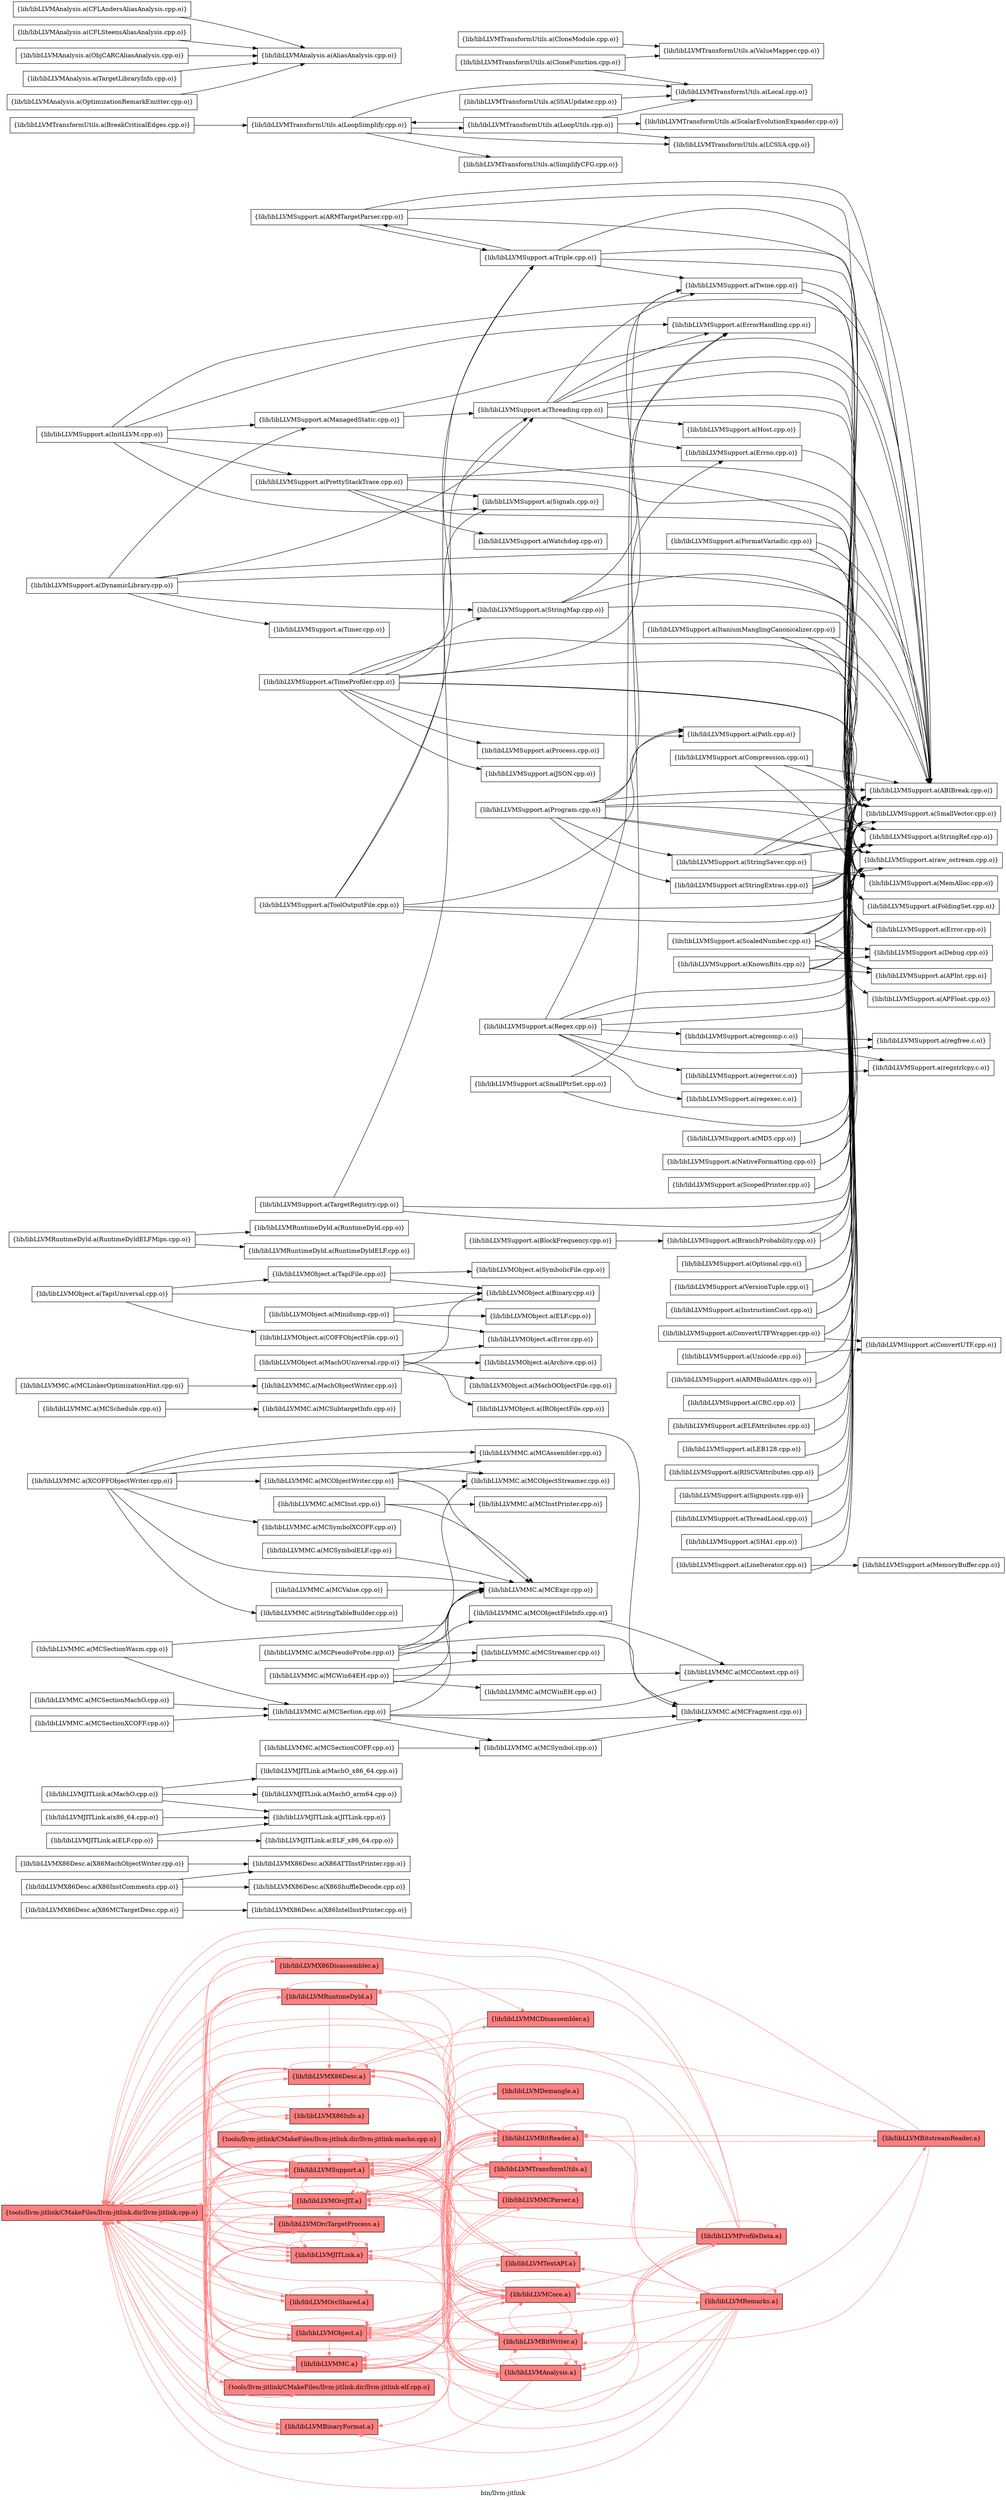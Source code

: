 digraph "bin/llvm-jitlink" {
	label="bin/llvm-jitlink";
	rankdir="LR"
	{ rank=same; Node0x55cfac1aba68;  }
	{ rank=same; Node0x55cfac1ac6e8; Node0x55cfac1acaf8; Node0x55cfac1ba108; Node0x55cfac1b5dd8; Node0x55cfac1b5928; Node0x55cfac1b67d8; Node0x55cfac1b71d8; Node0x55cfac1b6d28; Node0x55cfac1b7bd8; Node0x55cfac1aaed8; Node0x55cfac1a9ad8; Node0x55cfac1a9fd8; Node0x55cfac1a90d8; Node0x55cfac1a95d8;  }
	{ rank=same; Node0x55cfac1ab3d8; Node0x55cfac1b6ff8; Node0x55cfac1ba1f8; Node0x55cfac1b8a38; Node0x55cfac1b8f38; Node0x55cfac1b97f8; Node0x55cfac1b0158; Node0x55cfac1a71e8; Node0x55cfac1b9cf8;  }

	Node0x55cfac1aba68 [shape=record,shape=box,style=filled,fillcolor="1.000000 0.5 1",group=1,label="{tools/llvm-jitlink/CMakeFiles/llvm-jitlink.dir/llvm-jitlink.cpp.o}"];
	Node0x55cfac1aba68 -> Node0x55cfac1ac6e8[color="1.000000 0.5 1"];
	Node0x55cfac1aba68 -> Node0x55cfac1acaf8[color="1.000000 0.5 1"];
	Node0x55cfac1aba68 -> Node0x55cfac1ba108[color="1.000000 0.5 1"];
	Node0x55cfac1aba68 -> Node0x55cfac1b5dd8[color="1.000000 0.5 1"];
	Node0x55cfac1aba68 -> Node0x55cfac1b5928[color="1.000000 0.5 1"];
	Node0x55cfac1aba68 -> Node0x55cfac1b67d8[color="1.000000 0.5 1"];
	Node0x55cfac1aba68 -> Node0x55cfac1b71d8[color="1.000000 0.5 1"];
	Node0x55cfac1aba68 -> Node0x55cfac1b6d28[color="1.000000 0.5 1"];
	Node0x55cfac1aba68 -> Node0x55cfac1b7bd8[color="1.000000 0.5 1"];
	Node0x55cfac1aba68 -> Node0x55cfac1aaed8[color="1.000000 0.5 1"];
	Node0x55cfac1aba68 -> Node0x55cfac1a9ad8[color="1.000000 0.5 1"];
	Node0x55cfac1aba68 -> Node0x55cfac1a9fd8[color="1.000000 0.5 1"];
	Node0x55cfac1aba68 -> Node0x55cfac1a90d8[color="1.000000 0.5 1"];
	Node0x55cfac1aba68 -> Node0x55cfac1a95d8[color="1.000000 0.5 1"];
	Node0x55cfac1ac6e8 [shape=record,shape=box,style=filled,fillcolor="1.000000 0.5 1",group=1,label="{tools/llvm-jitlink/CMakeFiles/llvm-jitlink.dir/llvm-jitlink-elf.cpp.o}"];
	Node0x55cfac1ac6e8 -> Node0x55cfac1aba68[color="1.000000 0.5 1"];
	Node0x55cfac1ac6e8 -> Node0x55cfac1aaed8[color="1.000000 0.5 1"];
	Node0x55cfac1acaf8 [shape=record,shape=box,style=filled,fillcolor="1.000000 0.5 1",group=1,label="{tools/llvm-jitlink/CMakeFiles/llvm-jitlink.dir/llvm-jitlink-macho.cpp.o}"];
	Node0x55cfac1acaf8 -> Node0x55cfac1aba68[color="1.000000 0.5 1"];
	Node0x55cfac1acaf8 -> Node0x55cfac1ac6e8[color="1.000000 0.5 1"];
	Node0x55cfac1acaf8 -> Node0x55cfac1aaed8[color="1.000000 0.5 1"];
	Node0x55cfac1ba108 [shape=record,shape=box,style=filled,fillcolor="1.000000 0.5 1",group=1,label="{lib/libLLVMX86Desc.a}"];
	Node0x55cfac1ba108 -> Node0x55cfac1b5928[color="1.000000 0.5 1"];
	Node0x55cfac1ba108 -> Node0x55cfac1ba108[color="1.000000 0.5 1"];
	Node0x55cfac1ba108 -> Node0x55cfac1b6d28[color="1.000000 0.5 1"];
	Node0x55cfac1ba108 -> Node0x55cfac1aaed8[color="1.000000 0.5 1"];
	Node0x55cfac1ba108 -> Node0x55cfac1ab3d8[color="1.000000 0.5 1"];
	Node0x55cfac1ba108 -> Node0x55cfac1aba68[color="1.000000 0.5 1"];
	Node0x55cfac1ba108 -> Node0x55cfac1b67d8[color="1.000000 0.5 1"];
	Node0x55cfac1b5dd8 [shape=record,shape=box,style=filled,fillcolor="1.000000 0.5 1",group=1,label="{lib/libLLVMX86Disassembler.a}"];
	Node0x55cfac1b5dd8 -> Node0x55cfac1b5928[color="1.000000 0.5 1"];
	Node0x55cfac1b5dd8 -> Node0x55cfac1aaed8[color="1.000000 0.5 1"];
	Node0x55cfac1b5dd8 -> Node0x55cfac1ab3d8[color="1.000000 0.5 1"];
	Node0x55cfac1b5928 [shape=record,shape=box,style=filled,fillcolor="1.000000 0.5 1",group=1,label="{lib/libLLVMX86Info.a}"];
	Node0x55cfac1b5928 -> Node0x55cfac1aaed8[color="1.000000 0.5 1"];
	Node0x55cfac1b67d8 [shape=record,shape=box,style=filled,fillcolor="1.000000 0.5 1",group=1,label="{lib/libLLVMBinaryFormat.a}"];
	Node0x55cfac1b67d8 -> Node0x55cfac1aaed8[color="1.000000 0.5 1"];
	Node0x55cfac1b67d8 -> Node0x55cfac1aba68[color="1.000000 0.5 1"];
	Node0x55cfac1b71d8 [shape=record,shape=box,style=filled,fillcolor="1.000000 0.5 1",group=1,label="{lib/libLLVMJITLink.a}"];
	Node0x55cfac1b71d8 -> Node0x55cfac1aba68[color="1.000000 0.5 1"];
	Node0x55cfac1b71d8 -> Node0x55cfac1b67d8[color="1.000000 0.5 1"];
	Node0x55cfac1b71d8 -> Node0x55cfac1b71d8[color="1.000000 0.5 1"];
	Node0x55cfac1b71d8 -> Node0x55cfac1aaed8[color="1.000000 0.5 1"];
	Node0x55cfac1b71d8 -> Node0x55cfac1ac6e8[color="1.000000 0.5 1"];
	Node0x55cfac1b71d8 -> Node0x55cfac1b7bd8[color="1.000000 0.5 1"];
	Node0x55cfac1b71d8 -> Node0x55cfac1a90d8[color="1.000000 0.5 1"];
	Node0x55cfac1b6d28 [shape=record,shape=box,style=filled,fillcolor="1.000000 0.5 1",group=1,label="{lib/libLLVMMC.a}"];
	Node0x55cfac1b6d28 -> Node0x55cfac1ba108[color="1.000000 0.5 1"];
	Node0x55cfac1b6d28 -> Node0x55cfac1b6d28[color="1.000000 0.5 1"];
	Node0x55cfac1b6d28 -> Node0x55cfac1aaed8[color="1.000000 0.5 1"];
	Node0x55cfac1b6d28 -> Node0x55cfac1aba68[color="1.000000 0.5 1"];
	Node0x55cfac1b6d28 -> Node0x55cfac1b67d8[color="1.000000 0.5 1"];
	Node0x55cfac1b7bd8 [shape=record,shape=box,style=filled,fillcolor="1.000000 0.5 1",group=1,label="{lib/libLLVMObject.a}"];
	Node0x55cfac1b7bd8 -> Node0x55cfac1aba68[color="1.000000 0.5 1"];
	Node0x55cfac1b7bd8 -> Node0x55cfac1b67d8[color="1.000000 0.5 1"];
	Node0x55cfac1b7bd8 -> Node0x55cfac1b7bd8[color="1.000000 0.5 1"];
	Node0x55cfac1b7bd8 -> Node0x55cfac1aaed8[color="1.000000 0.5 1"];
	Node0x55cfac1b7bd8 -> Node0x55cfac1b71d8[color="1.000000 0.5 1"];
	Node0x55cfac1b7bd8 -> Node0x55cfac1b6d28[color="1.000000 0.5 1"];
	Node0x55cfac1b7bd8 -> Node0x55cfac1ba108[color="1.000000 0.5 1"];
	Node0x55cfac1b7bd8 -> Node0x55cfac1b6ff8[color="1.000000 0.5 1"];
	Node0x55cfac1b7bd8 -> Node0x55cfac1ba1f8[color="1.000000 0.5 1"];
	Node0x55cfac1b7bd8 -> Node0x55cfac1b8a38[color="1.000000 0.5 1"];
	Node0x55cfac1b7bd8 -> Node0x55cfac1b8f38[color="1.000000 0.5 1"];
	Node0x55cfac1aaed8 [shape=record,shape=box,style=filled,fillcolor="1.000000 0.5 1",group=1,label="{lib/libLLVMSupport.a}"];
	Node0x55cfac1aaed8 -> Node0x55cfac1b6d28[color="1.000000 0.5 1"];
	Node0x55cfac1aaed8 -> Node0x55cfac1aaed8[color="1.000000 0.5 1"];
	Node0x55cfac1aaed8 -> Node0x55cfac1b7bd8[color="1.000000 0.5 1"];
	Node0x55cfac1aaed8 -> Node0x55cfac1aba68[color="1.000000 0.5 1"];
	Node0x55cfac1aaed8 -> Node0x55cfac1b71d8[color="1.000000 0.5 1"];
	Node0x55cfac1aaed8 -> Node0x55cfac1a9ad8[color="1.000000 0.5 1"];
	Node0x55cfac1aaed8 -> Node0x55cfac1ba108[color="1.000000 0.5 1"];
	Node0x55cfac1aaed8 -> Node0x55cfac1a90d8[color="1.000000 0.5 1"];
	Node0x55cfac1aaed8 -> Node0x55cfac1b97f8[color="1.000000 0.5 1"];
	Node0x55cfac1aaed8 -> Node0x55cfac1b0158[color="1.000000 0.5 1"];
	Node0x55cfac1a9ad8 [shape=record,shape=box,style=filled,fillcolor="1.000000 0.5 1",group=1,label="{lib/libLLVMOrcJIT.a}"];
	Node0x55cfac1a9ad8 -> Node0x55cfac1aba68[color="1.000000 0.5 1"];
	Node0x55cfac1a9ad8 -> Node0x55cfac1b7bd8[color="1.000000 0.5 1"];
	Node0x55cfac1a9ad8 -> Node0x55cfac1aaed8[color="1.000000 0.5 1"];
	Node0x55cfac1a9ad8 -> Node0x55cfac1a9ad8[color="1.000000 0.5 1"];
	Node0x55cfac1a9ad8 -> Node0x55cfac1a9fd8[color="1.000000 0.5 1"];
	Node0x55cfac1a9ad8 -> Node0x55cfac1b71d8[color="1.000000 0.5 1"];
	Node0x55cfac1a9ad8 -> Node0x55cfac1b6ff8[color="1.000000 0.5 1"];
	Node0x55cfac1a9ad8 -> Node0x55cfac1a95d8[color="1.000000 0.5 1"];
	Node0x55cfac1a9ad8 -> Node0x55cfac1a90d8[color="1.000000 0.5 1"];
	Node0x55cfac1a9ad8 -> Node0x55cfac1a71e8[color="1.000000 0.5 1"];
	Node0x55cfac1a9ad8 -> Node0x55cfac1b9cf8[color="1.000000 0.5 1"];
	Node0x55cfac1a9ad8 -> Node0x55cfac1ba1f8[color="1.000000 0.5 1"];
	Node0x55cfac1a9fd8 [shape=record,shape=box,style=filled,fillcolor="1.000000 0.5 1",group=1,label="{lib/libLLVMOrcShared.a}"];
	Node0x55cfac1a9fd8 -> Node0x55cfac1aba68[color="1.000000 0.5 1"];
	Node0x55cfac1a9fd8 -> Node0x55cfac1aaed8[color="1.000000 0.5 1"];
	Node0x55cfac1a9fd8 -> Node0x55cfac1a9fd8[color="1.000000 0.5 1"];
	Node0x55cfac1a90d8 [shape=record,shape=box,style=filled,fillcolor="1.000000 0.5 1",group=1,label="{lib/libLLVMOrcTargetProcess.a}"];
	Node0x55cfac1a90d8 -> Node0x55cfac1b71d8[color="1.000000 0.5 1"];
	Node0x55cfac1a90d8 -> Node0x55cfac1b7bd8[color="1.000000 0.5 1"];
	Node0x55cfac1a90d8 -> Node0x55cfac1a9fd8[color="1.000000 0.5 1"];
	Node0x55cfac1a90d8 -> Node0x55cfac1aaed8[color="1.000000 0.5 1"];
	Node0x55cfac1a90d8 -> Node0x55cfac1aba68[color="1.000000 0.5 1"];
	Node0x55cfac1a90d8 -> Node0x55cfac1b6d28[color="1.000000 0.5 1"];
	Node0x55cfac1a95d8 [shape=record,shape=box,style=filled,fillcolor="1.000000 0.5 1",group=1,label="{lib/libLLVMRuntimeDyld.a}"];
	Node0x55cfac1a95d8 -> Node0x55cfac1aba68[color="1.000000 0.5 1"];
	Node0x55cfac1a95d8 -> Node0x55cfac1aaed8[color="1.000000 0.5 1"];
	Node0x55cfac1a95d8 -> Node0x55cfac1b7bd8[color="1.000000 0.5 1"];
	Node0x55cfac1a95d8 -> Node0x55cfac1a95d8[color="1.000000 0.5 1"];
	Node0x55cfac1a95d8 -> Node0x55cfac1b6ff8[color="1.000000 0.5 1"];
	Node0x55cfac1a95d8 -> Node0x55cfac1b6d28[color="1.000000 0.5 1"];
	Node0x55cfac1a95d8 -> Node0x55cfac1a9ad8[color="1.000000 0.5 1"];
	Node0x55cfac1a95d8 -> Node0x55cfac1ba108[color="1.000000 0.5 1"];
	Node0x55cfac1a95d8 -> Node0x55cfac1b71d8[color="1.000000 0.5 1"];
	Node0x55cfac1adcc8 [shape=record,shape=box,group=0,label="{lib/libLLVMX86Desc.a(X86MCTargetDesc.cpp.o)}"];
	Node0x55cfac1adcc8 -> Node0x55cfac1b31c8;
	Node0x55cfac1b31c8 [shape=record,shape=box,group=0,label="{lib/libLLVMX86Desc.a(X86IntelInstPrinter.cpp.o)}"];
	Node0x55cfac1ab3d8 [shape=record,shape=box,style=filled,fillcolor="1.000000 0.5 1",group=1,label="{lib/libLLVMMCDisassembler.a}"];
	Node0x55cfac1ab3d8 -> Node0x55cfac1aaed8[color="1.000000 0.5 1"];
	Node0x55cfac1a6b08 [shape=record,shape=box,group=0,label="{lib/libLLVMX86Desc.a(X86InstComments.cpp.o)}"];
	Node0x55cfac1a6b08 -> Node0x55cfac1a6dd8;
	Node0x55cfac1a6b08 -> Node0x55cfac1ba0b8;
	Node0x55cfac1a6dd8 [shape=record,shape=box,group=0,label="{lib/libLLVMX86Desc.a(X86ATTInstPrinter.cpp.o)}"];
	Node0x55cfac1ba0b8 [shape=record,shape=box,group=0,label="{lib/libLLVMX86Desc.a(X86ShuffleDecode.cpp.o)}"];
	Node0x55cfac1b8128 [shape=record,shape=box,group=0,label="{lib/libLLVMX86Desc.a(X86MachObjectWriter.cpp.o)}"];
	Node0x55cfac1b8128 -> Node0x55cfac1a6dd8;
	Node0x55cfac1b85d8 [shape=record,shape=box,group=0,label="{lib/libLLVMJITLink.a(MachO.cpp.o)}"];
	Node0x55cfac1b85d8 -> Node0x55cfac1b2098;
	Node0x55cfac1b85d8 -> Node0x55cfac1ba6f8;
	Node0x55cfac1b85d8 -> Node0x55cfac1b9b68;
	Node0x55cfac1b2098 [shape=record,shape=box,group=0,label="{lib/libLLVMJITLink.a(JITLink.cpp.o)}"];
	Node0x55cfac1ba6f8 [shape=record,shape=box,group=0,label="{lib/libLLVMJITLink.a(MachO_arm64.cpp.o)}"];
	Node0x55cfac1b9b68 [shape=record,shape=box,group=0,label="{lib/libLLVMJITLink.a(MachO_x86_64.cpp.o)}"];
	Node0x55cfac1a7648 [shape=record,shape=box,group=0,label="{lib/libLLVMJITLink.a(ELF.cpp.o)}"];
	Node0x55cfac1a7648 -> Node0x55cfac1b2098;
	Node0x55cfac1a7648 -> Node0x55cfac1a7918;
	Node0x55cfac1a7918 [shape=record,shape=box,group=0,label="{lib/libLLVMJITLink.a(ELF_x86_64.cpp.o)}"];
	Node0x55cfac1b9578 [shape=record,shape=box,group=0,label="{lib/libLLVMJITLink.a(x86_64.cpp.o)}"];
	Node0x55cfac1b9578 -> Node0x55cfac1b2098;
	Node0x55cfac1b1648 [shape=record,shape=box,group=0,label="{lib/libLLVMMC.a(MCInst.cpp.o)}"];
	Node0x55cfac1b1648 -> Node0x55cfac1b2f48;
	Node0x55cfac1b1648 -> Node0x55cfac1b1918;
	Node0x55cfac1b2f48 [shape=record,shape=box,group=0,label="{lib/libLLVMMC.a(MCExpr.cpp.o)}"];
	Node0x55cfac1b1918 [shape=record,shape=box,group=0,label="{lib/libLLVMMC.a(MCInstPrinter.cpp.o)}"];
	Node0x55cfac1ba388 [shape=record,shape=box,group=0,label="{lib/libLLVMMC.a(MCObjectWriter.cpp.o)}"];
	Node0x55cfac1ba388 -> Node0x55cfac1b78b8;
	Node0x55cfac1ba388 -> Node0x55cfac1b2f48;
	Node0x55cfac1ba388 -> Node0x55cfac1ba3d8;
	Node0x55cfac1b78b8 [shape=record,shape=box,group=0,label="{lib/libLLVMMC.a(MCAssembler.cpp.o)}"];
	Node0x55cfac1ba3d8 [shape=record,shape=box,group=0,label="{lib/libLLVMMC.a(MCObjectStreamer.cpp.o)}"];
	Node0x55cfac1b9708 [shape=record,shape=box,group=0,label="{lib/libLLVMMC.a(MCPseudoProbe.cpp.o)}"];
	Node0x55cfac1b9708 -> Node0x55cfac1b2f48;
	Node0x55cfac1b9708 -> Node0x55cfac1b09c8;
	Node0x55cfac1b9708 -> Node0x55cfac1ba3d8;
	Node0x55cfac1b9708 -> Node0x55cfac1b9488;
	Node0x55cfac1b9708 -> Node0x55cfac1aedf8;
	Node0x55cfac1b09c8 [shape=record,shape=box,group=0,label="{lib/libLLVMMC.a(MCFragment.cpp.o)}"];
	Node0x55cfac1b9488 [shape=record,shape=box,group=0,label="{lib/libLLVMMC.a(MCObjectFileInfo.cpp.o)}"];
	Node0x55cfac1b9488 -> Node0x55cfac1b35d8;
	Node0x55cfac1aedf8 [shape=record,shape=box,group=0,label="{lib/libLLVMMC.a(MCStreamer.cpp.o)}"];
	Node0x55cfac1b35d8 [shape=record,shape=box,group=0,label="{lib/libLLVMMC.a(MCContext.cpp.o)}"];
	Node0x55cfac1b80d8 [shape=record,shape=box,group=0,label="{lib/libLLVMMC.a(MCSection.cpp.o)}"];
	Node0x55cfac1b80d8 -> Node0x55cfac1b35d8;
	Node0x55cfac1b80d8 -> Node0x55cfac1b2f48;
	Node0x55cfac1b80d8 -> Node0x55cfac1b09c8;
	Node0x55cfac1b80d8 -> Node0x55cfac1b38a8;
	Node0x55cfac1b38a8 [shape=record,shape=box,group=0,label="{lib/libLLVMMC.a(MCSymbol.cpp.o)}"];
	Node0x55cfac1b38a8 -> Node0x55cfac1b09c8;
	Node0x55cfac1b2db8 [shape=record,shape=box,group=0,label="{lib/libLLVMMC.a(MCSectionCOFF.cpp.o)}"];
	Node0x55cfac1b2db8 -> Node0x55cfac1b38a8;
	Node0x55cfac1b1e68 [shape=record,shape=box,group=0,label="{lib/libLLVMMC.a(MCSectionMachO.cpp.o)}"];
	Node0x55cfac1b1e68 -> Node0x55cfac1b80d8;
	Node0x55cfac1b15a8 [shape=record,shape=box,group=0,label="{lib/libLLVMMC.a(MCSectionWasm.cpp.o)}"];
	Node0x55cfac1b15a8 -> Node0x55cfac1b2f48;
	Node0x55cfac1b15a8 -> Node0x55cfac1b80d8;
	Node0x55cfac1b0e28 [shape=record,shape=box,group=0,label="{lib/libLLVMMC.a(MCSectionXCOFF.cpp.o)}"];
	Node0x55cfac1b0e28 -> Node0x55cfac1b80d8;
	Node0x55cfac1b3178 [shape=record,shape=box,group=0,label="{lib/libLLVMMC.a(MCSchedule.cpp.o)}"];
	Node0x55cfac1b3178 -> Node0x55cfac1ae718;
	Node0x55cfac1ae718 [shape=record,shape=box,group=0,label="{lib/libLLVMMC.a(MCSubtargetInfo.cpp.o)}"];
	Node0x55cfac1b4028 [shape=record,shape=box,group=0,label="{lib/libLLVMMC.a(MCSymbolELF.cpp.o)}"];
	Node0x55cfac1b4028 -> Node0x55cfac1b2f48;
	Node0x55cfac1b55b8 [shape=record,shape=box,group=0,label="{lib/libLLVMMC.a(MCValue.cpp.o)}"];
	Node0x55cfac1b55b8 -> Node0x55cfac1b2f48;
	Node0x55cfac1b0b58 [shape=record,shape=box,group=0,label="{lib/libLLVMMC.a(MCWin64EH.cpp.o)}"];
	Node0x55cfac1b0b58 -> Node0x55cfac1b35d8;
	Node0x55cfac1b0b58 -> Node0x55cfac1b2f48;
	Node0x55cfac1b0b58 -> Node0x55cfac1aedf8;
	Node0x55cfac1b0b58 -> Node0x55cfac1b1c88;
	Node0x55cfac1b1c88 [shape=record,shape=box,group=0,label="{lib/libLLVMMC.a(MCWinEH.cpp.o)}"];
	Node0x55cfac1ba748 [shape=record,shape=box,group=0,label="{lib/libLLVMMC.a(MCLinkerOptimizationHint.cpp.o)}"];
	Node0x55cfac1ba748 -> Node0x55cfac1b9f78;
	Node0x55cfac1b9f78 [shape=record,shape=box,group=0,label="{lib/libLLVMMC.a(MachObjectWriter.cpp.o)}"];
	Node0x55cfac1b5978 [shape=record,shape=box,group=0,label="{lib/libLLVMMC.a(XCOFFObjectWriter.cpp.o)}"];
	Node0x55cfac1b5978 -> Node0x55cfac1b86c8;
	Node0x55cfac1b5978 -> Node0x55cfac1b78b8;
	Node0x55cfac1b5978 -> Node0x55cfac1b2f48;
	Node0x55cfac1b5978 -> Node0x55cfac1b09c8;
	Node0x55cfac1b5978 -> Node0x55cfac1ba3d8;
	Node0x55cfac1b5978 -> Node0x55cfac1ba388;
	Node0x55cfac1b5978 -> Node0x55cfac1b4668;
	Node0x55cfac1b86c8 [shape=record,shape=box,group=0,label="{lib/libLLVMMC.a(StringTableBuilder.cpp.o)}"];
	Node0x55cfac1b4668 [shape=record,shape=box,group=0,label="{lib/libLLVMMC.a(MCSymbolXCOFF.cpp.o)}"];
	Node0x55cfac1ac788 [shape=record,shape=box,group=0,label="{lib/libLLVMObject.a(MachOUniversal.cpp.o)}"];
	Node0x55cfac1ac788 -> Node0x55cfac1b61e8;
	Node0x55cfac1ac788 -> Node0x55cfac1b6968;
	Node0x55cfac1ac788 -> Node0x55cfac1ab8d8;
	Node0x55cfac1ac788 -> Node0x55cfac1ac9b8;
	Node0x55cfac1ac788 -> Node0x55cfac1acf08;
	Node0x55cfac1b61e8 [shape=record,shape=box,group=0,label="{lib/libLLVMObject.a(Binary.cpp.o)}"];
	Node0x55cfac1b6968 [shape=record,shape=box,group=0,label="{lib/libLLVMObject.a(Archive.cpp.o)}"];
	Node0x55cfac1ab8d8 [shape=record,shape=box,group=0,label="{lib/libLLVMObject.a(Error.cpp.o)}"];
	Node0x55cfac1ac9b8 [shape=record,shape=box,group=0,label="{lib/libLLVMObject.a(MachOObjectFile.cpp.o)}"];
	Node0x55cfac1acf08 [shape=record,shape=box,group=0,label="{lib/libLLVMObject.a(IRObjectFile.cpp.o)}"];
	Node0x55cfac1b6ff8 [shape=record,shape=box,style=filled,fillcolor="1.000000 0.5 1",group=1,label="{lib/libLLVMCore.a}"];
	Node0x55cfac1b6ff8 -> Node0x55cfac1aaed8[color="1.000000 0.5 1"];
	Node0x55cfac1b6ff8 -> Node0x55cfac1b6ff8[color="1.000000 0.5 1"];
	Node0x55cfac1b6ff8 -> Node0x55cfac1aba68[color="1.000000 0.5 1"];
	Node0x55cfac1b6ff8 -> Node0x55cfac1b6d28[color="1.000000 0.5 1"];
	Node0x55cfac1b6ff8 -> Node0x55cfac1a71e8[color="1.000000 0.5 1"];
	Node0x55cfac1b6ff8 -> Node0x55cfac1b97f8[color="1.000000 0.5 1"];
	Node0x55cfac1b6ff8 -> Node0x55cfac1b67d8[color="1.000000 0.5 1"];
	Node0x55cfac1b6ff8 -> Node0x55cfac1ba108[color="1.000000 0.5 1"];
	Node0x55cfac1b6ff8 -> Node0x55cfac1ba1f8[color="1.000000 0.5 1"];
	Node0x55cfac1b6ff8 -> Node0x55cfac1b7bd8[color="1.000000 0.5 1"];
	Node0x55cfac1b6ff8 -> Node0x55cfac1b9cf8[color="1.000000 0.5 1"];
	Node0x55cfac1b6ff8 -> Node0x55cfac1a75a8[color="1.000000 0.5 1"];
	Node0x55cfac1b6ff8 -> Node0x55cfac1b71d8[color="1.000000 0.5 1"];
	Node0x55cfac1b6ff8 -> Node0x55cfac1a9ad8[color="1.000000 0.5 1"];
	Node0x55cfac1ba1f8 [shape=record,shape=box,style=filled,fillcolor="1.000000 0.5 1",group=1,label="{lib/libLLVMBitReader.a}"];
	Node0x55cfac1ba1f8 -> Node0x55cfac1aba68[color="1.000000 0.5 1"];
	Node0x55cfac1ba1f8 -> Node0x55cfac1b7bd8[color="1.000000 0.5 1"];
	Node0x55cfac1ba1f8 -> Node0x55cfac1b6d28[color="1.000000 0.5 1"];
	Node0x55cfac1ba1f8 -> Node0x55cfac1b9cf8[color="1.000000 0.5 1"];
	Node0x55cfac1ba1f8 -> Node0x55cfac1aaed8[color="1.000000 0.5 1"];
	Node0x55cfac1ba1f8 -> Node0x55cfac1a9ad8[color="1.000000 0.5 1"];
	Node0x55cfac1ba1f8 -> Node0x55cfac1b6ff8[color="1.000000 0.5 1"];
	Node0x55cfac1ba1f8 -> Node0x55cfac1b97f8[color="1.000000 0.5 1"];
	Node0x55cfac1ba1f8 -> Node0x55cfac1ba1f8[color="1.000000 0.5 1"];
	Node0x55cfac1ba1f8 -> Node0x55cfac1a7aa8[color="1.000000 0.5 1"];
	Node0x55cfac1ba1f8 -> Node0x55cfac1b71d8[color="1.000000 0.5 1"];
	Node0x55cfac1ba1f8 -> Node0x55cfac1a95d8[color="1.000000 0.5 1"];
	Node0x55cfac1ba1f8 -> Node0x55cfac1a71e8[color="1.000000 0.5 1"];
	Node0x55cfac1ae808 [shape=record,shape=box,group=0,label="{lib/libLLVMObject.a(Minidump.cpp.o)}"];
	Node0x55cfac1ae808 -> Node0x55cfac1b61e8;
	Node0x55cfac1ae808 -> Node0x55cfac1b4528;
	Node0x55cfac1ae808 -> Node0x55cfac1ab8d8;
	Node0x55cfac1b4528 [shape=record,shape=box,group=0,label="{lib/libLLVMObject.a(ELF.cpp.o)}"];
	Node0x55cfac1b8a38 [shape=record,shape=box,style=filled,fillcolor="1.000000 0.5 1",group=1,label="{lib/libLLVMMCParser.a}"];
	Node0x55cfac1b8a38 -> Node0x55cfac1aba68[color="1.000000 0.5 1"];
	Node0x55cfac1b8a38 -> Node0x55cfac1ba108[color="1.000000 0.5 1"];
	Node0x55cfac1b8a38 -> Node0x55cfac1b7bd8[color="1.000000 0.5 1"];
	Node0x55cfac1b8a38 -> Node0x55cfac1b6d28[color="1.000000 0.5 1"];
	Node0x55cfac1b8a38 -> Node0x55cfac1aaed8[color="1.000000 0.5 1"];
	Node0x55cfac1b8a38 -> Node0x55cfac1a9ad8[color="1.000000 0.5 1"];
	Node0x55cfac1b8a38 -> Node0x55cfac1b8a38[color="1.000000 0.5 1"];
	Node0x55cfac1a7418 [shape=record,shape=box,group=0,label="{lib/libLLVMObject.a(TapiUniversal.cpp.o)}"];
	Node0x55cfac1a7418 -> Node0x55cfac1b61e8;
	Node0x55cfac1a7418 -> Node0x55cfac1afe38;
	Node0x55cfac1a7418 -> Node0x55cfac1a6d38;
	Node0x55cfac1afe38 [shape=record,shape=box,group=0,label="{lib/libLLVMObject.a(COFFObjectFile.cpp.o)}"];
	Node0x55cfac1a6d38 [shape=record,shape=box,group=0,label="{lib/libLLVMObject.a(TapiFile.cpp.o)}"];
	Node0x55cfac1a6d38 -> Node0x55cfac1b61e8;
	Node0x55cfac1a6d38 -> Node0x55cfac1a7be8;
	Node0x55cfac1b8f38 [shape=record,shape=box,style=filled,fillcolor="1.000000 0.5 1",group=1,label="{lib/libLLVMTextAPI.a}"];
	Node0x55cfac1b8f38 -> Node0x55cfac1aaed8[color="1.000000 0.5 1"];
	Node0x55cfac1b8f38 -> Node0x55cfac1b8f38[color="1.000000 0.5 1"];
	Node0x55cfac1b8f38 -> Node0x55cfac1aba68[color="1.000000 0.5 1"];
	Node0x55cfac1b8f38 -> Node0x55cfac1b7bd8[color="1.000000 0.5 1"];
	Node0x55cfac1b8f38 -> Node0x55cfac1b6d28[color="1.000000 0.5 1"];
	Node0x55cfac1b8f38 -> Node0x55cfac1b9cf8[color="1.000000 0.5 1"];
	Node0x55cfac1b8f38 -> Node0x55cfac1ba108[color="1.000000 0.5 1"];
	Node0x55cfac1a7be8 [shape=record,shape=box,group=0,label="{lib/libLLVMObject.a(SymbolicFile.cpp.o)}"];
	Node0x55cfac1a71e8 [shape=record,shape=box,style=filled,fillcolor="1.000000 0.5 1",group=1,label="{lib/libLLVMBitWriter.a}"];
	Node0x55cfac1a71e8 -> Node0x55cfac1aba68[color="1.000000 0.5 1"];
	Node0x55cfac1a71e8 -> Node0x55cfac1ba108[color="1.000000 0.5 1"];
	Node0x55cfac1a71e8 -> Node0x55cfac1b6d28[color="1.000000 0.5 1"];
	Node0x55cfac1a71e8 -> Node0x55cfac1b7bd8[color="1.000000 0.5 1"];
	Node0x55cfac1a71e8 -> Node0x55cfac1aaed8[color="1.000000 0.5 1"];
	Node0x55cfac1a71e8 -> Node0x55cfac1a71e8[color="1.000000 0.5 1"];
	Node0x55cfac1a71e8 -> Node0x55cfac1b6ff8[color="1.000000 0.5 1"];
	Node0x55cfac1a71e8 -> Node0x55cfac1b97f8[color="1.000000 0.5 1"];
	Node0x55cfac1b9cf8 [shape=record,shape=box,style=filled,fillcolor="1.000000 0.5 1",group=1,label="{lib/libLLVMTransformUtils.a}"];
	Node0x55cfac1b9cf8 -> Node0x55cfac1a9ad8[color="1.000000 0.5 1"];
	Node0x55cfac1b9cf8 -> Node0x55cfac1aaed8[color="1.000000 0.5 1"];
	Node0x55cfac1b9cf8 -> Node0x55cfac1b9cf8[color="1.000000 0.5 1"];
	Node0x55cfac1b9cf8 -> Node0x55cfac1b6ff8[color="1.000000 0.5 1"];
	Node0x55cfac1b9cf8 -> Node0x55cfac1a71e8[color="1.000000 0.5 1"];
	Node0x55cfac1b9cf8 -> Node0x55cfac1b97f8[color="1.000000 0.5 1"];
	Node0x55cfac1b9cf8 -> Node0x55cfac1b6d28[color="1.000000 0.5 1"];
	Node0x55cfac1b9cf8 -> Node0x55cfac1aba68[color="1.000000 0.5 1"];
	Node0x55cfac1b9cf8 -> Node0x55cfac1ba108[color="1.000000 0.5 1"];
	Node0x55cfac1b9cf8 -> Node0x55cfac1b7bd8[color="1.000000 0.5 1"];
	Node0x55cfac1b32b8 [shape=record,shape=box,group=0,label="{lib/libLLVMRuntimeDyld.a(RuntimeDyldELFMips.cpp.o)}"];
	Node0x55cfac1b32b8 -> Node0x55cfac1b0e78;
	Node0x55cfac1b32b8 -> Node0x55cfac1b23b8;
	Node0x55cfac1b0e78 [shape=record,shape=box,group=0,label="{lib/libLLVMRuntimeDyld.a(RuntimeDyld.cpp.o)}"];
	Node0x55cfac1b23b8 [shape=record,shape=box,group=0,label="{lib/libLLVMRuntimeDyld.a(RuntimeDyldELF.cpp.o)}"];
	Node0x55cfac1b5608 [shape=record,shape=box,group=0,label="{lib/libLLVMSupport.a(ARMTargetParser.cpp.o)}"];
	Node0x55cfac1b5608 -> Node0x55cfac1b3a88;
	Node0x55cfac1b5608 -> Node0x55cfac1b3308;
	Node0x55cfac1b5608 -> Node0x55cfac1b4f28;
	Node0x55cfac1b5608 -> Node0x55cfac1b1b48;
	Node0x55cfac1b3a88 [shape=record,shape=box,group=0,label="{lib/libLLVMSupport.a(ABIBreak.cpp.o)}"];
	Node0x55cfac1b3308 [shape=record,shape=box,group=0,label="{lib/libLLVMSupport.a(SmallVector.cpp.o)}"];
	Node0x55cfac1b4f28 [shape=record,shape=box,group=0,label="{lib/libLLVMSupport.a(StringRef.cpp.o)}"];
	Node0x55cfac1b1b48 [shape=record,shape=box,group=0,label="{lib/libLLVMSupport.a(Triple.cpp.o)}"];
	Node0x55cfac1b1b48 -> Node0x55cfac1b3a88;
	Node0x55cfac1b1b48 -> Node0x55cfac1b5608;
	Node0x55cfac1b1b48 -> Node0x55cfac1b3308;
	Node0x55cfac1b1b48 -> Node0x55cfac1b4f28;
	Node0x55cfac1b1b48 -> Node0x55cfac1b7228;
	Node0x55cfac1b1ff8 [shape=record,shape=box,group=0,label="{lib/libLLVMSupport.a(ARMBuildAttrs.cpp.o)}"];
	Node0x55cfac1b1ff8 -> Node0x55cfac1b3a88;
	Node0x55cfac1b8948 [shape=record,shape=box,group=0,label="{lib/libLLVMSupport.a(Compression.cpp.o)}"];
	Node0x55cfac1b8948 -> Node0x55cfac1a8728;
	Node0x55cfac1b8948 -> Node0x55cfac1b3a88;
	Node0x55cfac1b8948 -> Node0x55cfac1b3308;
	Node0x55cfac1a8728 [shape=record,shape=box,group=0,label="{lib/libLLVMSupport.a(Error.cpp.o)}"];
	Node0x55cfac1b8498 [shape=record,shape=box,group=0,label="{lib/libLLVMSupport.a(CRC.cpp.o)}"];
	Node0x55cfac1b8498 -> Node0x55cfac1b3a88;
	Node0x55cfac1b7c78 [shape=record,shape=box,group=0,label="{lib/libLLVMSupport.a(ConvertUTFWrapper.cpp.o)}"];
	Node0x55cfac1b7c78 -> Node0x55cfac1b0838;
	Node0x55cfac1b7c78 -> Node0x55cfac1b3a88;
	Node0x55cfac1b7c78 -> Node0x55cfac1b3308;
	Node0x55cfac1b0838 [shape=record,shape=box,group=0,label="{lib/libLLVMSupport.a(ConvertUTF.cpp.o)}"];
	Node0x55cfac1a7238 [shape=record,shape=box,group=0,label="{lib/libLLVMSupport.a(ELFAttributes.cpp.o)}"];
	Node0x55cfac1a7238 -> Node0x55cfac1b3a88;
	Node0x55cfac1a93f8 [shape=record,shape=box,group=0,label="{lib/libLLVMSupport.a(FormatVariadic.cpp.o)}"];
	Node0x55cfac1a93f8 -> Node0x55cfac1b3a88;
	Node0x55cfac1a93f8 -> Node0x55cfac1b3308;
	Node0x55cfac1a93f8 -> Node0x55cfac1b4f28;
	Node0x55cfac1a6e28 [shape=record,shape=box,group=0,label="{lib/libLLVMSupport.a(InitLLVM.cpp.o)}"];
	Node0x55cfac1a6e28 -> Node0x55cfac1a7fa8;
	Node0x55cfac1a6e28 -> Node0x55cfac1b3a88;
	Node0x55cfac1a6e28 -> Node0x55cfac1aa668;
	Node0x55cfac1a6e28 -> Node0x55cfac1aaa78;
	Node0x55cfac1a6e28 -> Node0x55cfac1b6dc8;
	Node0x55cfac1a6e28 -> Node0x55cfac1af528;
	Node0x55cfac1a7fa8 [shape=record,shape=box,group=0,label="{lib/libLLVMSupport.a(ErrorHandling.cpp.o)}"];
	Node0x55cfac1aa668 [shape=record,shape=box,group=0,label="{lib/libLLVMSupport.a(ManagedStatic.cpp.o)}"];
	Node0x55cfac1aa668 -> Node0x55cfac1b3a88;
	Node0x55cfac1aa668 -> Node0x55cfac1ae218;
	Node0x55cfac1aaa78 [shape=record,shape=box,group=0,label="{lib/libLLVMSupport.a(MemAlloc.cpp.o)}"];
	Node0x55cfac1b6dc8 [shape=record,shape=box,group=0,label="{lib/libLLVMSupport.a(PrettyStackTrace.cpp.o)}"];
	Node0x55cfac1b6dc8 -> Node0x55cfac1b3a88;
	Node0x55cfac1b6dc8 -> Node0x55cfac1b3308;
	Node0x55cfac1b6dc8 -> Node0x55cfac1b9988;
	Node0x55cfac1b6dc8 -> Node0x55cfac1af528;
	Node0x55cfac1b6dc8 -> Node0x55cfac1ad1d8;
	Node0x55cfac1af528 [shape=record,shape=box,group=0,label="{lib/libLLVMSupport.a(Signals.cpp.o)}"];
	Node0x55cfac1ab7e8 [shape=record,shape=box,group=0,label="{lib/libLLVMSupport.a(LEB128.cpp.o)}"];
	Node0x55cfac1ab7e8 -> Node0x55cfac1b3a88;
	Node0x55cfac1ae218 [shape=record,shape=box,group=0,label="{lib/libLLVMSupport.a(Threading.cpp.o)}"];
	Node0x55cfac1ae218 -> Node0x55cfac1a7fa8;
	Node0x55cfac1ae218 -> Node0x55cfac1b3a88;
	Node0x55cfac1ae218 -> Node0x55cfac1aaa78;
	Node0x55cfac1ae218 -> Node0x55cfac1b3308;
	Node0x55cfac1ae218 -> Node0x55cfac1b4f28;
	Node0x55cfac1ae218 -> Node0x55cfac1b7228;
	Node0x55cfac1ae218 -> Node0x55cfac1b8a88;
	Node0x55cfac1ae218 -> Node0x55cfac1b1968;
	Node0x55cfac1b7d18 [shape=record,shape=box,group=0,label="{lib/libLLVMSupport.a(MD5.cpp.o)}"];
	Node0x55cfac1b7d18 -> Node0x55cfac1b3a88;
	Node0x55cfac1b7d18 -> Node0x55cfac1b3308;
	Node0x55cfac1b7d18 -> Node0x55cfac1b9988;
	Node0x55cfac1b9988 [shape=record,shape=box,group=0,label="{lib/libLLVMSupport.a(raw_ostream.cpp.o)}"];
	Node0x55cfac1b7a48 [shape=record,shape=box,group=0,label="{lib/libLLVMSupport.a(NativeFormatting.cpp.o)}"];
	Node0x55cfac1b7a48 -> Node0x55cfac1b3a88;
	Node0x55cfac1b7a48 -> Node0x55cfac1b3308;
	Node0x55cfac1b7a48 -> Node0x55cfac1b9988;
	Node0x55cfac1ad1d8 [shape=record,shape=box,group=0,label="{lib/libLLVMSupport.a(Watchdog.cpp.o)}"];
	Node0x55cfac1b6b48 [shape=record,shape=box,group=0,label="{lib/libLLVMSupport.a(RISCVAttributes.cpp.o)}"];
	Node0x55cfac1b6b48 -> Node0x55cfac1b3a88;
	Node0x55cfac1aecb8 [shape=record,shape=box,group=0,label="{lib/libLLVMSupport.a(ScopedPrinter.cpp.o)}"];
	Node0x55cfac1aecb8 -> Node0x55cfac1b3a88;
	Node0x55cfac1aecb8 -> Node0x55cfac1b9988;
	Node0x55cfac1ae5d8 [shape=record,shape=box,group=0,label="{lib/libLLVMSupport.a(SmallPtrSet.cpp.o)}"];
	Node0x55cfac1ae5d8 -> Node0x55cfac1a7fa8;
	Node0x55cfac1ae5d8 -> Node0x55cfac1b3a88;
	Node0x55cfac1b4168 [shape=record,shape=box,group=0,label="{lib/libLLVMSupport.a(StringMap.cpp.o)}"];
	Node0x55cfac1b4168 -> Node0x55cfac1a7fa8;
	Node0x55cfac1b4168 -> Node0x55cfac1aa398;
	Node0x55cfac1b4168 -> Node0x55cfac1b3a88;
	Node0x55cfac1aa398 [shape=record,shape=box,group=0,label="{lib/libLLVMSupport.a(FoldingSet.cpp.o)}"];
	Node0x55cfac1b47a8 [shape=record,shape=box,group=0,label="{lib/libLLVMSupport.a(StringSaver.cpp.o)}"];
	Node0x55cfac1b47a8 -> Node0x55cfac1b3a88;
	Node0x55cfac1b47a8 -> Node0x55cfac1aaa78;
	Node0x55cfac1b47a8 -> Node0x55cfac1b3308;
	Node0x55cfac1b47a8 -> Node0x55cfac1b4f28;
	Node0x55cfac1b1378 [shape=record,shape=box,group=0,label="{lib/libLLVMSupport.a(Signposts.cpp.o)}"];
	Node0x55cfac1b1378 -> Node0x55cfac1b3a88;
	Node0x55cfac1b7228 [shape=record,shape=box,group=0,label="{lib/libLLVMSupport.a(Twine.cpp.o)}"];
	Node0x55cfac1b7228 -> Node0x55cfac1b3a88;
	Node0x55cfac1b7228 -> Node0x55cfac1b3308;
	Node0x55cfac1b7228 -> Node0x55cfac1b9988;
	Node0x55cfac1ba158 [shape=record,shape=box,group=0,label="{lib/libLLVMSupport.a(Unicode.cpp.o)}"];
	Node0x55cfac1ba158 -> Node0x55cfac1b0838;
	Node0x55cfac1ba158 -> Node0x55cfac1b3a88;
	Node0x55cfac1b9208 [shape=record,shape=box,group=0,label="{lib/libLLVMSupport.a(DynamicLibrary.cpp.o)}"];
	Node0x55cfac1b9208 -> Node0x55cfac1b3a88;
	Node0x55cfac1b9208 -> Node0x55cfac1aa668;
	Node0x55cfac1b9208 -> Node0x55cfac1aaa78;
	Node0x55cfac1b9208 -> Node0x55cfac1b4168;
	Node0x55cfac1b9208 -> Node0x55cfac1b0f18;
	Node0x55cfac1b9208 -> Node0x55cfac1ae218;
	Node0x55cfac1b0f18 [shape=record,shape=box,group=0,label="{lib/libLLVMSupport.a(Timer.cpp.o)}"];
	Node0x55cfac1b0978 [shape=record,shape=box,group=0,label="{lib/libLLVMSupport.a(StringExtras.cpp.o)}"];
	Node0x55cfac1b0978 -> Node0x55cfac1b3a88;
	Node0x55cfac1b0978 -> Node0x55cfac1b3308;
	Node0x55cfac1b0978 -> Node0x55cfac1b4f28;
	Node0x55cfac1b0978 -> Node0x55cfac1b9988;
	Node0x55cfac1b1698 [shape=record,shape=box,group=0,label="{lib/libLLVMSupport.a(Program.cpp.o)}"];
	Node0x55cfac1b1698 -> Node0x55cfac1b3a88;
	Node0x55cfac1b1698 -> Node0x55cfac1aaa78;
	Node0x55cfac1b1698 -> Node0x55cfac1b3308;
	Node0x55cfac1b1698 -> Node0x55cfac1b47a8;
	Node0x55cfac1b1698 -> Node0x55cfac1b4f28;
	Node0x55cfac1b1698 -> Node0x55cfac1b9988;
	Node0x55cfac1b1698 -> Node0x55cfac1a9538;
	Node0x55cfac1b1698 -> Node0x55cfac1b0978;
	Node0x55cfac1b1698 -> Node0x55cfac1b1968;
	Node0x55cfac1a9538 [shape=record,shape=box,group=0,label="{lib/libLLVMSupport.a(Path.cpp.o)}"];
	Node0x55cfac1b1968 [shape=record,shape=box,group=0,label="{lib/libLLVMSupport.a(Errno.cpp.o)}"];
	Node0x55cfac1b1968 -> Node0x55cfac1b3a88;
	Node0x55cfac1b06a8 [shape=record,shape=box,group=0,label="{lib/libLLVMSupport.a(TargetRegistry.cpp.o)}"];
	Node0x55cfac1b06a8 -> Node0x55cfac1b3a88;
	Node0x55cfac1b06a8 -> Node0x55cfac1b1b48;
	Node0x55cfac1b06a8 -> Node0x55cfac1b9988;
	Node0x55cfac1b0338 [shape=record,shape=box,group=0,label="{lib/libLLVMSupport.a(ThreadLocal.cpp.o)}"];
	Node0x55cfac1b0338 -> Node0x55cfac1b3a88;
	Node0x55cfac1b8a88 [shape=record,shape=box,group=0,label="{lib/libLLVMSupport.a(Host.cpp.o)}"];
	Node0x55cfac1b97f8 [shape=record,shape=box,style=filled,fillcolor="1.000000 0.5 1",group=1,label="{lib/libLLVMAnalysis.a}"];
	Node0x55cfac1b97f8 -> Node0x55cfac1aba68[color="1.000000 0.5 1"];
	Node0x55cfac1b97f8 -> Node0x55cfac1aaed8[color="1.000000 0.5 1"];
	Node0x55cfac1b97f8 -> Node0x55cfac1b9cf8[color="1.000000 0.5 1"];
	Node0x55cfac1b97f8 -> Node0x55cfac1b6ff8[color="1.000000 0.5 1"];
	Node0x55cfac1b97f8 -> Node0x55cfac1b97f8[color="1.000000 0.5 1"];
	Node0x55cfac1b97f8 -> Node0x55cfac1b6d28[color="1.000000 0.5 1"];
	Node0x55cfac1b97f8 -> Node0x55cfac1a71e8[color="1.000000 0.5 1"];
	Node0x55cfac1b97f8 -> Node0x55cfac1b7bd8[color="1.000000 0.5 1"];
	Node0x55cfac1b97f8 -> Node0x55cfac1ba108[color="1.000000 0.5 1"];
	Node0x55cfac1b97f8 -> Node0x55cfac1a9ad8[color="1.000000 0.5 1"];
	Node0x55cfac1b97f8 -> Node0x55cfac1b74f8[color="1.000000 0.5 1"];
	Node0x55cfac1b97f8 -> Node0x55cfac1b71d8[color="1.000000 0.5 1"];
	Node0x55cfac1a8958 [shape=record,shape=box,group=0,label="{lib/libLLVMSupport.a(SHA1.cpp.o)}"];
	Node0x55cfac1a8958 -> Node0x55cfac1b3a88;
	Node0x55cfac1a6a68 [shape=record,shape=box,group=0,label="{lib/libLLVMTransformUtils.a(CloneModule.cpp.o)}"];
	Node0x55cfac1a6a68 -> Node0x55cfac1aa6b8;
	Node0x55cfac1aa6b8 [shape=record,shape=box,group=0,label="{lib/libLLVMTransformUtils.a(ValueMapper.cpp.o)}"];
	Node0x55cfac1a76e8 [shape=record,shape=box,group=0,label="{lib/libLLVMTransformUtils.a(CloneFunction.cpp.o)}"];
	Node0x55cfac1a76e8 -> Node0x55cfac1aef88;
	Node0x55cfac1a76e8 -> Node0x55cfac1aa6b8;
	Node0x55cfac1aef88 [shape=record,shape=box,group=0,label="{lib/libLLVMTransformUtils.a(Local.cpp.o)}"];
	Node0x55cfac1aac58 [shape=record,shape=box,group=0,label="{lib/libLLVMTransformUtils.a(BreakCriticalEdges.cpp.o)}"];
	Node0x55cfac1aac58 -> Node0x55cfac1acf58;
	Node0x55cfac1acf58 [shape=record,shape=box,group=0,label="{lib/libLLVMTransformUtils.a(LoopSimplify.cpp.o)}"];
	Node0x55cfac1acf58 -> Node0x55cfac1aef88;
	Node0x55cfac1acf58 -> Node0x55cfac1ae088;
	Node0x55cfac1acf58 -> Node0x55cfac1ac008;
	Node0x55cfac1acf58 -> Node0x55cfac1aae38;
	Node0x55cfac1ab0b8 [shape=record,shape=box,group=0,label="{lib/libLLVMSupport.a(BlockFrequency.cpp.o)}"];
	Node0x55cfac1ab0b8 -> Node0x55cfac1a9498;
	Node0x55cfac1a9498 [shape=record,shape=box,group=0,label="{lib/libLLVMSupport.a(BranchProbability.cpp.o)}"];
	Node0x55cfac1a9498 -> Node0x55cfac1b3a88;
	Node0x55cfac1a9498 -> Node0x55cfac1b9988;
	Node0x55cfac1ae088 [shape=record,shape=box,group=0,label="{lib/libLLVMTransformUtils.a(LCSSA.cpp.o)}"];
	Node0x55cfac1ac008 [shape=record,shape=box,group=0,label="{lib/libLLVMTransformUtils.a(LoopUtils.cpp.o)}"];
	Node0x55cfac1ac008 -> Node0x55cfac1aef88;
	Node0x55cfac1ac008 -> Node0x55cfac1acf58;
	Node0x55cfac1ac008 -> Node0x55cfac1ae088;
	Node0x55cfac1ac008 -> Node0x55cfac1abd38;
	Node0x55cfac1aae38 [shape=record,shape=box,group=0,label="{lib/libLLVMTransformUtils.a(SimplifyCFG.cpp.o)}"];
	Node0x55cfac1abd38 [shape=record,shape=box,group=0,label="{lib/libLLVMTransformUtils.a(ScalarEvolutionExpander.cpp.o)}"];
	Node0x55cfac1aca58 [shape=record,shape=box,group=0,label="{lib/libLLVMTransformUtils.a(SSAUpdater.cpp.o)}"];
	Node0x55cfac1aca58 -> Node0x55cfac1aef88;
	Node0x55cfac1b2408 [shape=record,shape=box,group=0,label="{lib/libLLVMSupport.a(ScaledNumber.cpp.o)}"];
	Node0x55cfac1b2408 -> Node0x55cfac1a7738;
	Node0x55cfac1b2408 -> Node0x55cfac1b3a88;
	Node0x55cfac1b2408 -> Node0x55cfac1b25e8;
	Node0x55cfac1b2408 -> Node0x55cfac1b4f28;
	Node0x55cfac1b2408 -> Node0x55cfac1b56f8;
	Node0x55cfac1b2408 -> Node0x55cfac1b9988;
	Node0x55cfac1a7738 [shape=record,shape=box,group=0,label="{lib/libLLVMSupport.a(Debug.cpp.o)}"];
	Node0x55cfac1b25e8 [shape=record,shape=box,group=0,label="{lib/libLLVMSupport.a(APInt.cpp.o)}"];
	Node0x55cfac1b56f8 [shape=record,shape=box,group=0,label="{lib/libLLVMSupport.a(APFloat.cpp.o)}"];
	Node0x55cfac1b4d98 [shape=record,shape=box,group=0,label="{lib/libLLVMAnalysis.a(CFLAndersAliasAnalysis.cpp.o)}"];
	Node0x55cfac1b4d98 -> Node0x55cfac1ab2e8;
	Node0x55cfac1ab2e8 [shape=record,shape=box,group=0,label="{lib/libLLVMAnalysis.a(AliasAnalysis.cpp.o)}"];
	Node0x55cfac1b4078 [shape=record,shape=box,group=0,label="{lib/libLLVMAnalysis.a(CFLSteensAliasAnalysis.cpp.o)}"];
	Node0x55cfac1b4078 -> Node0x55cfac1ab2e8;
	Node0x55cfac1ae3a8 [shape=record,shape=box,group=0,label="{lib/libLLVMSupport.a(KnownBits.cpp.o)}"];
	Node0x55cfac1ae3a8 -> Node0x55cfac1a7738;
	Node0x55cfac1ae3a8 -> Node0x55cfac1b3a88;
	Node0x55cfac1ae3a8 -> Node0x55cfac1b25e8;
	Node0x55cfac1ae3a8 -> Node0x55cfac1b9988;
	Node0x55cfac1b1cd8 [shape=record,shape=box,group=0,label="{lib/libLLVMSupport.a(Optional.cpp.o)}"];
	Node0x55cfac1b1cd8 -> Node0x55cfac1b3a88;
	Node0x55cfac1b1cd8 -> Node0x55cfac1b9988;
	Node0x55cfac1b3358 [shape=record,shape=box,group=0,label="{lib/libLLVMSupport.a(TimeProfiler.cpp.o)}"];
	Node0x55cfac1b3358 -> Node0x55cfac1a8728;
	Node0x55cfac1b3358 -> Node0x55cfac1b3a88;
	Node0x55cfac1b3358 -> Node0x55cfac1aaa78;
	Node0x55cfac1b3358 -> Node0x55cfac1b3308;
	Node0x55cfac1b3358 -> Node0x55cfac1b4168;
	Node0x55cfac1b3358 -> Node0x55cfac1b7228;
	Node0x55cfac1b3358 -> Node0x55cfac1b9988;
	Node0x55cfac1b3358 -> Node0x55cfac1a9538;
	Node0x55cfac1b3358 -> Node0x55cfac1b2278;
	Node0x55cfac1b3358 -> Node0x55cfac1ae218;
	Node0x55cfac1b3358 -> Node0x55cfac1b3f88;
	Node0x55cfac1b2278 [shape=record,shape=box,group=0,label="{lib/libLLVMSupport.a(Process.cpp.o)}"];
	Node0x55cfac1b3f88 [shape=record,shape=box,group=0,label="{lib/libLLVMSupport.a(JSON.cpp.o)}"];
	Node0x55cfac1b74f8 [shape=record,shape=box,style=filled,fillcolor="1.000000 0.5 1",group=1,label="{lib/libLLVMProfileData.a}"];
	Node0x55cfac1b74f8 -> Node0x55cfac1aba68[color="1.000000 0.5 1"];
	Node0x55cfac1b74f8 -> Node0x55cfac1ba108[color="1.000000 0.5 1"];
	Node0x55cfac1b74f8 -> Node0x55cfac1b6d28[color="1.000000 0.5 1"];
	Node0x55cfac1b74f8 -> Node0x55cfac1aaed8[color="1.000000 0.5 1"];
	Node0x55cfac1b74f8 -> Node0x55cfac1b6ff8[color="1.000000 0.5 1"];
	Node0x55cfac1b74f8 -> Node0x55cfac1b97f8[color="1.000000 0.5 1"];
	Node0x55cfac1b74f8 -> Node0x55cfac1b74f8[color="1.000000 0.5 1"];
	Node0x55cfac1b74f8 -> Node0x55cfac1b7bd8[color="1.000000 0.5 1"];
	Node0x55cfac1b74f8 -> Node0x55cfac1a95d8[color="1.000000 0.5 1"];
	Node0x55cfac1b74f8 -> Node0x55cfac1b71d8[color="1.000000 0.5 1"];
	Node0x55cfac1b74f8 -> Node0x55cfac1a9ad8[color="1.000000 0.5 1"];
	Node0x55cfac1b2e08 [shape=record,shape=box,group=0,label="{lib/libLLVMAnalysis.a(ObjCARCAliasAnalysis.cpp.o)}"];
	Node0x55cfac1b2e08 -> Node0x55cfac1ab2e8;
	Node0x55cfac1b8c18 [shape=record,shape=box,group=0,label="{lib/libLLVMAnalysis.a(TargetLibraryInfo.cpp.o)}"];
	Node0x55cfac1b8c18 -> Node0x55cfac1ab2e8;
	Node0x55cfac1b60a8 [shape=record,shape=box,group=0,label="{lib/libLLVMAnalysis.a(OptimizationRemarkEmitter.cpp.o)}"];
	Node0x55cfac1b60a8 -> Node0x55cfac1ab2e8;
	Node0x55cfac1a7aa8 [shape=record,shape=box,style=filled,fillcolor="1.000000 0.5 1",group=1,label="{lib/libLLVMBitstreamReader.a}"];
	Node0x55cfac1a7aa8 -> Node0x55cfac1aba68[color="1.000000 0.5 1"];
	Node0x55cfac1a7aa8 -> Node0x55cfac1aaed8[color="1.000000 0.5 1"];
	Node0x55cfac1a7aa8 -> Node0x55cfac1a71e8[color="1.000000 0.5 1"];
	Node0x55cfac1a7aa8 -> Node0x55cfac1ba1f8[color="1.000000 0.5 1"];
	Node0x55cfac1afb68 [shape=record,shape=box,group=0,label="{lib/libLLVMSupport.a(LineIterator.cpp.o)}"];
	Node0x55cfac1afb68 -> Node0x55cfac1b3a88;
	Node0x55cfac1afb68 -> Node0x55cfac1aa258;
	Node0x55cfac1aa258 [shape=record,shape=box,group=0,label="{lib/libLLVMSupport.a(MemoryBuffer.cpp.o)}"];
	Node0x55cfac1b1d28 [shape=record,shape=box,group=0,label="{lib/libLLVMSupport.a(VersionTuple.cpp.o)}"];
	Node0x55cfac1b1d28 -> Node0x55cfac1b3a88;
	Node0x55cfac1b1d28 -> Node0x55cfac1b9988;
	Node0x55cfac1aa758 [shape=record,shape=box,group=0,label="{lib/libLLVMSupport.a(ItaniumManglingCanonicalizer.cpp.o)}"];
	Node0x55cfac1aa758 -> Node0x55cfac1aa398;
	Node0x55cfac1aa758 -> Node0x55cfac1b3a88;
	Node0x55cfac1aa758 -> Node0x55cfac1aaa78;
	Node0x55cfac1aa758 -> Node0x55cfac1b3308;
	Node0x55cfac1b0158 [shape=record,shape=box,style=filled,fillcolor="1.000000 0.5 1",group=1,label="{lib/libLLVMDemangle.a}"];
	Node0x55cfac1b0158 -> Node0x55cfac1aaed8[color="1.000000 0.5 1"];
	Node0x55cfac1b6058 [shape=record,shape=box,group=0,label="{lib/libLLVMSupport.a(Regex.cpp.o)}"];
	Node0x55cfac1b6058 -> Node0x55cfac1b3a88;
	Node0x55cfac1b6058 -> Node0x55cfac1b3308;
	Node0x55cfac1b6058 -> Node0x55cfac1b4f28;
	Node0x55cfac1b6058 -> Node0x55cfac1b7228;
	Node0x55cfac1b6058 -> Node0x55cfac1ba5b8;
	Node0x55cfac1b6058 -> Node0x55cfac1b9668;
	Node0x55cfac1b6058 -> Node0x55cfac1b9028;
	Node0x55cfac1b6058 -> Node0x55cfac1b8d58;
	Node0x55cfac1ba5b8 [shape=record,shape=box,group=0,label="{lib/libLLVMSupport.a(regcomp.c.o)}"];
	Node0x55cfac1ba5b8 -> Node0x55cfac1ba2e8;
	Node0x55cfac1ba5b8 -> Node0x55cfac1b9668;
	Node0x55cfac1b9668 [shape=record,shape=box,group=0,label="{lib/libLLVMSupport.a(regfree.c.o)}"];
	Node0x55cfac1b9028 [shape=record,shape=box,group=0,label="{lib/libLLVMSupport.a(regerror.c.o)}"];
	Node0x55cfac1b9028 -> Node0x55cfac1ba2e8;
	Node0x55cfac1b8d58 [shape=record,shape=box,group=0,label="{lib/libLLVMSupport.a(regexec.c.o)}"];
	Node0x55cfac1ba2e8 [shape=record,shape=box,group=0,label="{lib/libLLVMSupport.a(regstrlcpy.c.o)}"];
	Node0x55cfac1a86d8 [shape=record,shape=box,group=0,label="{lib/libLLVMSupport.a(InstructionCost.cpp.o)}"];
	Node0x55cfac1a86d8 -> Node0x55cfac1b3a88;
	Node0x55cfac1a86d8 -> Node0x55cfac1b9988;
	Node0x55cfac1a75a8 [shape=record,shape=box,style=filled,fillcolor="1.000000 0.5 1",group=1,label="{lib/libLLVMRemarks.a}"];
	Node0x55cfac1a75a8 -> Node0x55cfac1aaed8[color="1.000000 0.5 1"];
	Node0x55cfac1a75a8 -> Node0x55cfac1a75a8[color="1.000000 0.5 1"];
	Node0x55cfac1a75a8 -> Node0x55cfac1aba68[color="1.000000 0.5 1"];
	Node0x55cfac1a75a8 -> Node0x55cfac1a71e8[color="1.000000 0.5 1"];
	Node0x55cfac1a75a8 -> Node0x55cfac1b97f8[color="1.000000 0.5 1"];
	Node0x55cfac1a75a8 -> Node0x55cfac1b6d28[color="1.000000 0.5 1"];
	Node0x55cfac1a75a8 -> Node0x55cfac1b6ff8[color="1.000000 0.5 1"];
	Node0x55cfac1a75a8 -> Node0x55cfac1b7bd8[color="1.000000 0.5 1"];
	Node0x55cfac1a75a8 -> Node0x55cfac1b67d8[color="1.000000 0.5 1"];
	Node0x55cfac1a75a8 -> Node0x55cfac1ba1f8[color="1.000000 0.5 1"];
	Node0x55cfac1a75a8 -> Node0x55cfac1a7aa8[color="1.000000 0.5 1"];
	Node0x55cfac1a75a8 -> Node0x55cfac1b8f38[color="1.000000 0.5 1"];
	Node0x55cfac1b02e8 [shape=record,shape=box,group=0,label="{lib/libLLVMSupport.a(ToolOutputFile.cpp.o)}"];
	Node0x55cfac1b02e8 -> Node0x55cfac1b3a88;
	Node0x55cfac1b02e8 -> Node0x55cfac1b1b48;
	Node0x55cfac1b02e8 -> Node0x55cfac1b9988;
	Node0x55cfac1b02e8 -> Node0x55cfac1a9538;
	Node0x55cfac1b02e8 -> Node0x55cfac1af528;
}
